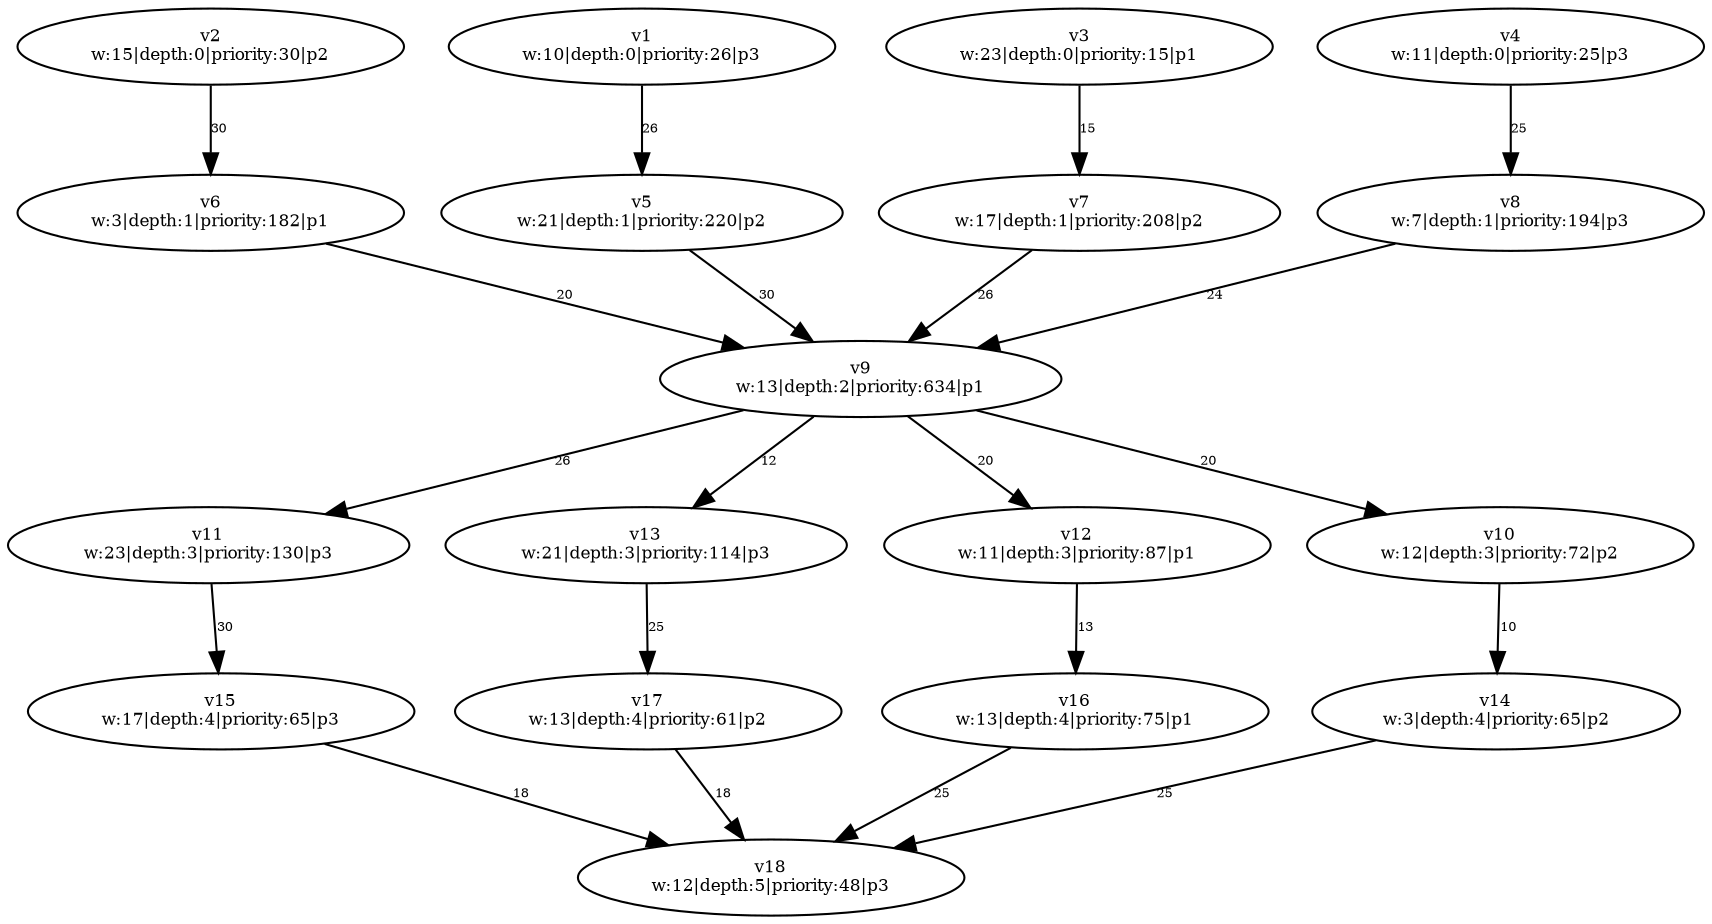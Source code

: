 digraph {
	v2 [label="v2
w:15|depth:0|priority:30|p2" fontsize=8.0]
	v1 [label="v1
w:10|depth:0|priority:26|p3" fontsize=8.0]
	v4 [label="v4
w:11|depth:0|priority:25|p3" fontsize=8.0]
	v3 [label="v3
w:23|depth:0|priority:15|p1" fontsize=8.0]
	v5 [label="v5
w:21|depth:1|priority:220|p2" fontsize=8.0]
	v7 [label="v7
w:17|depth:1|priority:208|p2" fontsize=8.0]
	v8 [label="v8
w:7|depth:1|priority:194|p3" fontsize=8.0]
	v6 [label="v6
w:3|depth:1|priority:182|p1" fontsize=8.0]
	v9 [label="v9
w:13|depth:2|priority:634|p1" fontsize=8.0]
	v11 [label="v11
w:23|depth:3|priority:130|p3" fontsize=8.0]
	v13 [label="v13
w:21|depth:3|priority:114|p3" fontsize=8.0]
	v12 [label="v12
w:11|depth:3|priority:87|p1" fontsize=8.0]
	v10 [label="v10
w:12|depth:3|priority:72|p2" fontsize=8.0]
	v16 [label="v16
w:13|depth:4|priority:75|p1" fontsize=8.0]
	v14 [label="v14
w:3|depth:4|priority:65|p2" fontsize=8.0]
	v15 [label="v15
w:17|depth:4|priority:65|p3" fontsize=8.0]
	v17 [label="v17
w:13|depth:4|priority:61|p2" fontsize=8.0]
	v18 [label="v18
w:12|depth:5|priority:48|p3" fontsize=8.0]
	v1 -> v5 [label=26 constraint=true fontsize=6.0]
	v2 -> v6 [label=30 constraint=true fontsize=6.0]
	v3 -> v7 [label=15 constraint=true fontsize=6.0]
	v4 -> v8 [label=25 constraint=true fontsize=6.0]
	v5 -> v9 [label=30 constraint=true fontsize=6.0]
	v6 -> v9 [label=20 constraint=true fontsize=6.0]
	v7 -> v9 [label=26 constraint=true fontsize=6.0]
	v8 -> v9 [label=24 constraint=true fontsize=6.0]
	v9 -> v10 [label=20 constraint=true fontsize=6.0]
	v9 -> v11 [label=26 constraint=true fontsize=6.0]
	v9 -> v12 [label=20 constraint=true fontsize=6.0]
	v9 -> v13 [label=12 constraint=true fontsize=6.0]
	v10 -> v14 [label=10 constraint=true fontsize=6.0]
	v11 -> v15 [label=30 constraint=true fontsize=6.0]
	v12 -> v16 [label=13 constraint=true fontsize=6.0]
	v13 -> v17 [label=25 constraint=true fontsize=6.0]
	v14 -> v18 [label=25 constraint=true fontsize=6.0]
	v15 -> v18 [label=18 constraint=true fontsize=6.0]
	v16 -> v18 [label=25 constraint=true fontsize=6.0]
	v17 -> v18 [label=18 constraint=true fontsize=6.0]
}
